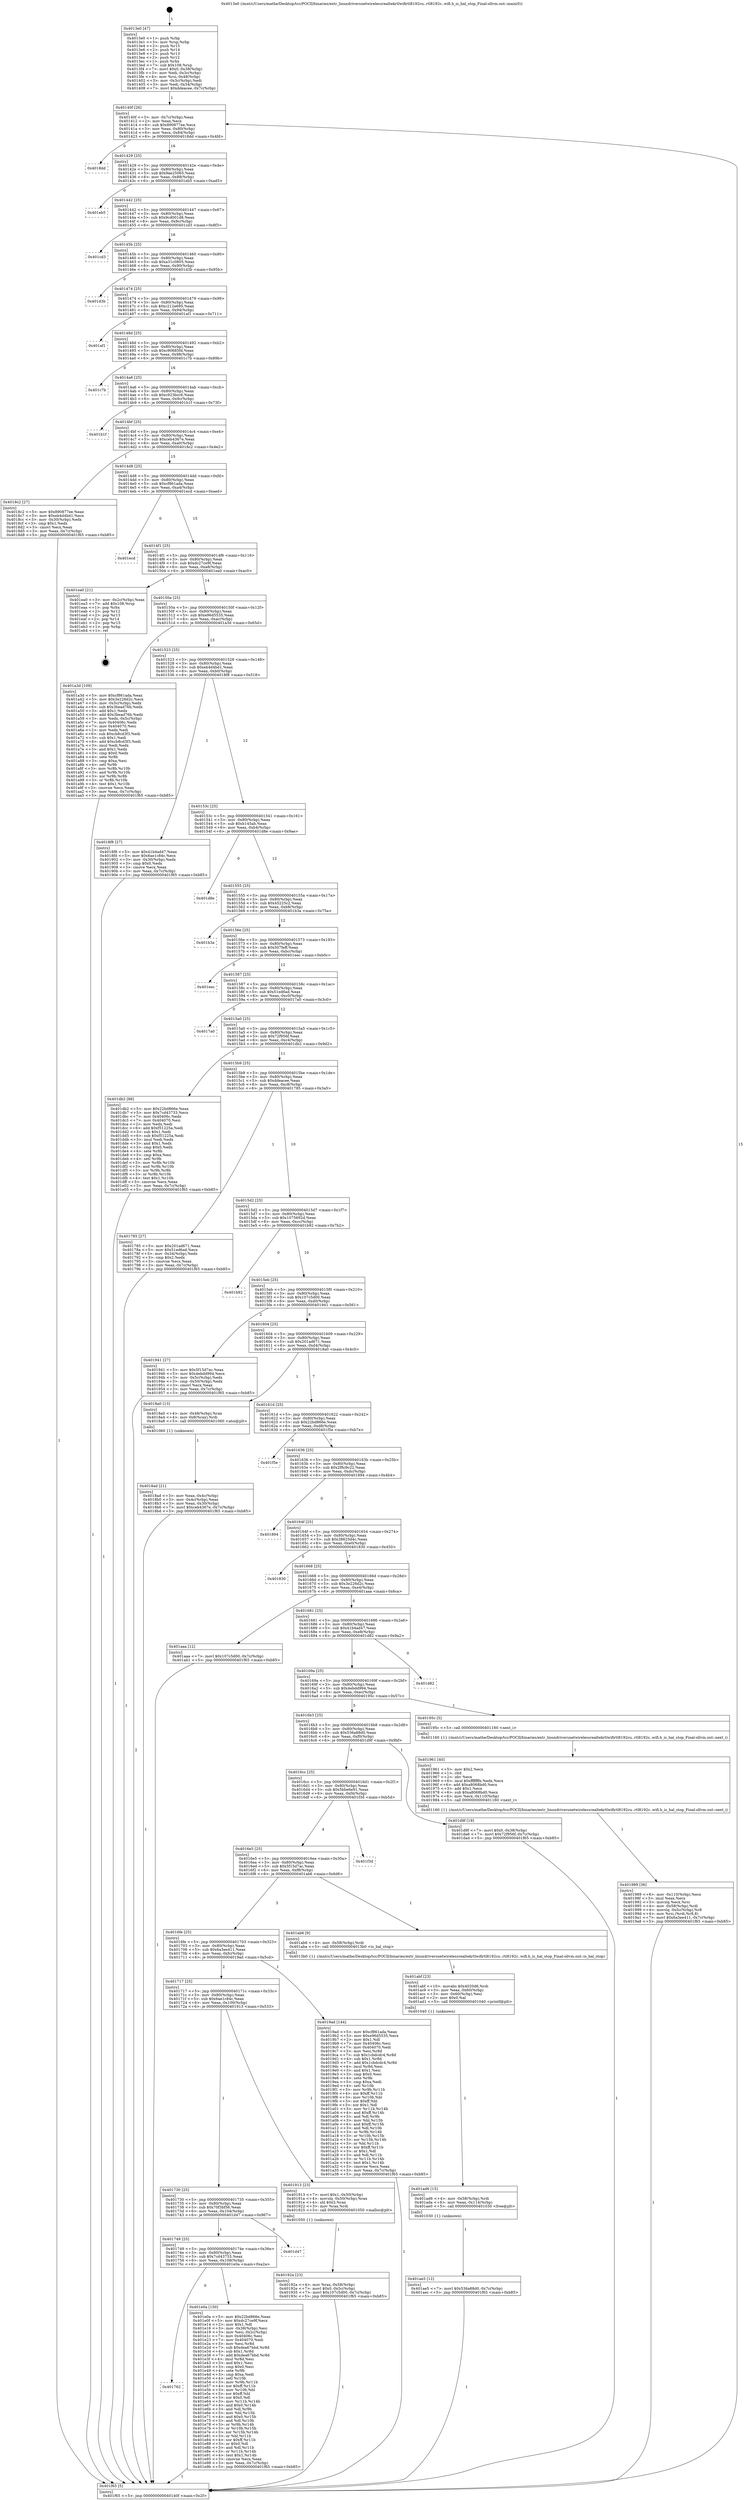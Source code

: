 digraph "0x4013e0" {
  label = "0x4013e0 (/mnt/c/Users/mathe/Desktop/tcc/POCII/binaries/extr_linuxdriversnetwirelessrealtekrtlwifirtl8192cu..rtl8192c..wifi.h_is_hal_stop_Final-ollvm.out::main(0))"
  labelloc = "t"
  node[shape=record]

  Entry [label="",width=0.3,height=0.3,shape=circle,fillcolor=black,style=filled]
  "0x40140f" [label="{
     0x40140f [26]\l
     | [instrs]\l
     &nbsp;&nbsp;0x40140f \<+3\>: mov -0x7c(%rbp),%eax\l
     &nbsp;&nbsp;0x401412 \<+2\>: mov %eax,%ecx\l
     &nbsp;&nbsp;0x401414 \<+6\>: sub $0x890877ee,%ecx\l
     &nbsp;&nbsp;0x40141a \<+3\>: mov %eax,-0x80(%rbp)\l
     &nbsp;&nbsp;0x40141d \<+6\>: mov %ecx,-0x84(%rbp)\l
     &nbsp;&nbsp;0x401423 \<+6\>: je 00000000004018dd \<main+0x4fd\>\l
  }"]
  "0x4018dd" [label="{
     0x4018dd\l
  }", style=dashed]
  "0x401429" [label="{
     0x401429 [25]\l
     | [instrs]\l
     &nbsp;&nbsp;0x401429 \<+5\>: jmp 000000000040142e \<main+0x4e\>\l
     &nbsp;&nbsp;0x40142e \<+3\>: mov -0x80(%rbp),%eax\l
     &nbsp;&nbsp;0x401431 \<+5\>: sub $0x9ae25065,%eax\l
     &nbsp;&nbsp;0x401436 \<+6\>: mov %eax,-0x88(%rbp)\l
     &nbsp;&nbsp;0x40143c \<+6\>: je 0000000000401eb5 \<main+0xad5\>\l
  }"]
  Exit [label="",width=0.3,height=0.3,shape=circle,fillcolor=black,style=filled,peripheries=2]
  "0x401eb5" [label="{
     0x401eb5\l
  }", style=dashed]
  "0x401442" [label="{
     0x401442 [25]\l
     | [instrs]\l
     &nbsp;&nbsp;0x401442 \<+5\>: jmp 0000000000401447 \<main+0x67\>\l
     &nbsp;&nbsp;0x401447 \<+3\>: mov -0x80(%rbp),%eax\l
     &nbsp;&nbsp;0x40144a \<+5\>: sub $0x9cd001d8,%eax\l
     &nbsp;&nbsp;0x40144f \<+6\>: mov %eax,-0x8c(%rbp)\l
     &nbsp;&nbsp;0x401455 \<+6\>: je 0000000000401cd3 \<main+0x8f3\>\l
  }"]
  "0x401762" [label="{
     0x401762\l
  }", style=dashed]
  "0x401cd3" [label="{
     0x401cd3\l
  }", style=dashed]
  "0x40145b" [label="{
     0x40145b [25]\l
     | [instrs]\l
     &nbsp;&nbsp;0x40145b \<+5\>: jmp 0000000000401460 \<main+0x80\>\l
     &nbsp;&nbsp;0x401460 \<+3\>: mov -0x80(%rbp),%eax\l
     &nbsp;&nbsp;0x401463 \<+5\>: sub $0xa31c0805,%eax\l
     &nbsp;&nbsp;0x401468 \<+6\>: mov %eax,-0x90(%rbp)\l
     &nbsp;&nbsp;0x40146e \<+6\>: je 0000000000401d3b \<main+0x95b\>\l
  }"]
  "0x401e0a" [label="{
     0x401e0a [150]\l
     | [instrs]\l
     &nbsp;&nbsp;0x401e0a \<+5\>: mov $0x22bd866e,%eax\l
     &nbsp;&nbsp;0x401e0f \<+5\>: mov $0xdc27ce9f,%ecx\l
     &nbsp;&nbsp;0x401e14 \<+2\>: mov $0x1,%dl\l
     &nbsp;&nbsp;0x401e16 \<+3\>: mov -0x38(%rbp),%esi\l
     &nbsp;&nbsp;0x401e19 \<+3\>: mov %esi,-0x2c(%rbp)\l
     &nbsp;&nbsp;0x401e1c \<+7\>: mov 0x40406c,%esi\l
     &nbsp;&nbsp;0x401e23 \<+7\>: mov 0x404070,%edi\l
     &nbsp;&nbsp;0x401e2a \<+3\>: mov %esi,%r8d\l
     &nbsp;&nbsp;0x401e2d \<+7\>: sub $0xdea67bbd,%r8d\l
     &nbsp;&nbsp;0x401e34 \<+4\>: sub $0x1,%r8d\l
     &nbsp;&nbsp;0x401e38 \<+7\>: add $0xdea67bbd,%r8d\l
     &nbsp;&nbsp;0x401e3f \<+4\>: imul %r8d,%esi\l
     &nbsp;&nbsp;0x401e43 \<+3\>: and $0x1,%esi\l
     &nbsp;&nbsp;0x401e46 \<+3\>: cmp $0x0,%esi\l
     &nbsp;&nbsp;0x401e49 \<+4\>: sete %r9b\l
     &nbsp;&nbsp;0x401e4d \<+3\>: cmp $0xa,%edi\l
     &nbsp;&nbsp;0x401e50 \<+4\>: setl %r10b\l
     &nbsp;&nbsp;0x401e54 \<+3\>: mov %r9b,%r11b\l
     &nbsp;&nbsp;0x401e57 \<+4\>: xor $0xff,%r11b\l
     &nbsp;&nbsp;0x401e5b \<+3\>: mov %r10b,%bl\l
     &nbsp;&nbsp;0x401e5e \<+3\>: xor $0xff,%bl\l
     &nbsp;&nbsp;0x401e61 \<+3\>: xor $0x0,%dl\l
     &nbsp;&nbsp;0x401e64 \<+3\>: mov %r11b,%r14b\l
     &nbsp;&nbsp;0x401e67 \<+4\>: and $0x0,%r14b\l
     &nbsp;&nbsp;0x401e6b \<+3\>: and %dl,%r9b\l
     &nbsp;&nbsp;0x401e6e \<+3\>: mov %bl,%r15b\l
     &nbsp;&nbsp;0x401e71 \<+4\>: and $0x0,%r15b\l
     &nbsp;&nbsp;0x401e75 \<+3\>: and %dl,%r10b\l
     &nbsp;&nbsp;0x401e78 \<+3\>: or %r9b,%r14b\l
     &nbsp;&nbsp;0x401e7b \<+3\>: or %r10b,%r15b\l
     &nbsp;&nbsp;0x401e7e \<+3\>: xor %r15b,%r14b\l
     &nbsp;&nbsp;0x401e81 \<+3\>: or %bl,%r11b\l
     &nbsp;&nbsp;0x401e84 \<+4\>: xor $0xff,%r11b\l
     &nbsp;&nbsp;0x401e88 \<+3\>: or $0x0,%dl\l
     &nbsp;&nbsp;0x401e8b \<+3\>: and %dl,%r11b\l
     &nbsp;&nbsp;0x401e8e \<+3\>: or %r11b,%r14b\l
     &nbsp;&nbsp;0x401e91 \<+4\>: test $0x1,%r14b\l
     &nbsp;&nbsp;0x401e95 \<+3\>: cmovne %ecx,%eax\l
     &nbsp;&nbsp;0x401e98 \<+3\>: mov %eax,-0x7c(%rbp)\l
     &nbsp;&nbsp;0x401e9b \<+5\>: jmp 0000000000401f65 \<main+0xb85\>\l
  }"]
  "0x401d3b" [label="{
     0x401d3b\l
  }", style=dashed]
  "0x401474" [label="{
     0x401474 [25]\l
     | [instrs]\l
     &nbsp;&nbsp;0x401474 \<+5\>: jmp 0000000000401479 \<main+0x99\>\l
     &nbsp;&nbsp;0x401479 \<+3\>: mov -0x80(%rbp),%eax\l
     &nbsp;&nbsp;0x40147c \<+5\>: sub $0xc212e695,%eax\l
     &nbsp;&nbsp;0x401481 \<+6\>: mov %eax,-0x94(%rbp)\l
     &nbsp;&nbsp;0x401487 \<+6\>: je 0000000000401af1 \<main+0x711\>\l
  }"]
  "0x401749" [label="{
     0x401749 [25]\l
     | [instrs]\l
     &nbsp;&nbsp;0x401749 \<+5\>: jmp 000000000040174e \<main+0x36e\>\l
     &nbsp;&nbsp;0x40174e \<+3\>: mov -0x80(%rbp),%eax\l
     &nbsp;&nbsp;0x401751 \<+5\>: sub $0x7cd43733,%eax\l
     &nbsp;&nbsp;0x401756 \<+6\>: mov %eax,-0x108(%rbp)\l
     &nbsp;&nbsp;0x40175c \<+6\>: je 0000000000401e0a \<main+0xa2a\>\l
  }"]
  "0x401af1" [label="{
     0x401af1\l
  }", style=dashed]
  "0x40148d" [label="{
     0x40148d [25]\l
     | [instrs]\l
     &nbsp;&nbsp;0x40148d \<+5\>: jmp 0000000000401492 \<main+0xb2\>\l
     &nbsp;&nbsp;0x401492 \<+3\>: mov -0x80(%rbp),%eax\l
     &nbsp;&nbsp;0x401495 \<+5\>: sub $0xc90685fd,%eax\l
     &nbsp;&nbsp;0x40149a \<+6\>: mov %eax,-0x98(%rbp)\l
     &nbsp;&nbsp;0x4014a0 \<+6\>: je 0000000000401c7b \<main+0x89b\>\l
  }"]
  "0x401d47" [label="{
     0x401d47\l
  }", style=dashed]
  "0x401c7b" [label="{
     0x401c7b\l
  }", style=dashed]
  "0x4014a6" [label="{
     0x4014a6 [25]\l
     | [instrs]\l
     &nbsp;&nbsp;0x4014a6 \<+5\>: jmp 00000000004014ab \<main+0xcb\>\l
     &nbsp;&nbsp;0x4014ab \<+3\>: mov -0x80(%rbp),%eax\l
     &nbsp;&nbsp;0x4014ae \<+5\>: sub $0xc923bcc6,%eax\l
     &nbsp;&nbsp;0x4014b3 \<+6\>: mov %eax,-0x9c(%rbp)\l
     &nbsp;&nbsp;0x4014b9 \<+6\>: je 0000000000401b1f \<main+0x73f\>\l
  }"]
  "0x401ae5" [label="{
     0x401ae5 [12]\l
     | [instrs]\l
     &nbsp;&nbsp;0x401ae5 \<+7\>: movl $0x536a88d0,-0x7c(%rbp)\l
     &nbsp;&nbsp;0x401aec \<+5\>: jmp 0000000000401f65 \<main+0xb85\>\l
  }"]
  "0x401b1f" [label="{
     0x401b1f\l
  }", style=dashed]
  "0x4014bf" [label="{
     0x4014bf [25]\l
     | [instrs]\l
     &nbsp;&nbsp;0x4014bf \<+5\>: jmp 00000000004014c4 \<main+0xe4\>\l
     &nbsp;&nbsp;0x4014c4 \<+3\>: mov -0x80(%rbp),%eax\l
     &nbsp;&nbsp;0x4014c7 \<+5\>: sub $0xceb4367e,%eax\l
     &nbsp;&nbsp;0x4014cc \<+6\>: mov %eax,-0xa0(%rbp)\l
     &nbsp;&nbsp;0x4014d2 \<+6\>: je 00000000004018c2 \<main+0x4e2\>\l
  }"]
  "0x401ad6" [label="{
     0x401ad6 [15]\l
     | [instrs]\l
     &nbsp;&nbsp;0x401ad6 \<+4\>: mov -0x58(%rbp),%rdi\l
     &nbsp;&nbsp;0x401ada \<+6\>: mov %eax,-0x114(%rbp)\l
     &nbsp;&nbsp;0x401ae0 \<+5\>: call 0000000000401030 \<free@plt\>\l
     | [calls]\l
     &nbsp;&nbsp;0x401030 \{1\} (unknown)\l
  }"]
  "0x4018c2" [label="{
     0x4018c2 [27]\l
     | [instrs]\l
     &nbsp;&nbsp;0x4018c2 \<+5\>: mov $0x890877ee,%eax\l
     &nbsp;&nbsp;0x4018c7 \<+5\>: mov $0xeb4d4bd1,%ecx\l
     &nbsp;&nbsp;0x4018cc \<+3\>: mov -0x30(%rbp),%edx\l
     &nbsp;&nbsp;0x4018cf \<+3\>: cmp $0x1,%edx\l
     &nbsp;&nbsp;0x4018d2 \<+3\>: cmovl %ecx,%eax\l
     &nbsp;&nbsp;0x4018d5 \<+3\>: mov %eax,-0x7c(%rbp)\l
     &nbsp;&nbsp;0x4018d8 \<+5\>: jmp 0000000000401f65 \<main+0xb85\>\l
  }"]
  "0x4014d8" [label="{
     0x4014d8 [25]\l
     | [instrs]\l
     &nbsp;&nbsp;0x4014d8 \<+5\>: jmp 00000000004014dd \<main+0xfd\>\l
     &nbsp;&nbsp;0x4014dd \<+3\>: mov -0x80(%rbp),%eax\l
     &nbsp;&nbsp;0x4014e0 \<+5\>: sub $0xcf861ada,%eax\l
     &nbsp;&nbsp;0x4014e5 \<+6\>: mov %eax,-0xa4(%rbp)\l
     &nbsp;&nbsp;0x4014eb \<+6\>: je 0000000000401ecd \<main+0xaed\>\l
  }"]
  "0x401abf" [label="{
     0x401abf [23]\l
     | [instrs]\l
     &nbsp;&nbsp;0x401abf \<+10\>: movabs $0x4020d6,%rdi\l
     &nbsp;&nbsp;0x401ac9 \<+3\>: mov %eax,-0x60(%rbp)\l
     &nbsp;&nbsp;0x401acc \<+3\>: mov -0x60(%rbp),%esi\l
     &nbsp;&nbsp;0x401acf \<+2\>: mov $0x0,%al\l
     &nbsp;&nbsp;0x401ad1 \<+5\>: call 0000000000401040 \<printf@plt\>\l
     | [calls]\l
     &nbsp;&nbsp;0x401040 \{1\} (unknown)\l
  }"]
  "0x401ecd" [label="{
     0x401ecd\l
  }", style=dashed]
  "0x4014f1" [label="{
     0x4014f1 [25]\l
     | [instrs]\l
     &nbsp;&nbsp;0x4014f1 \<+5\>: jmp 00000000004014f6 \<main+0x116\>\l
     &nbsp;&nbsp;0x4014f6 \<+3\>: mov -0x80(%rbp),%eax\l
     &nbsp;&nbsp;0x4014f9 \<+5\>: sub $0xdc27ce9f,%eax\l
     &nbsp;&nbsp;0x4014fe \<+6\>: mov %eax,-0xa8(%rbp)\l
     &nbsp;&nbsp;0x401504 \<+6\>: je 0000000000401ea0 \<main+0xac0\>\l
  }"]
  "0x401989" [label="{
     0x401989 [36]\l
     | [instrs]\l
     &nbsp;&nbsp;0x401989 \<+6\>: mov -0x110(%rbp),%ecx\l
     &nbsp;&nbsp;0x40198f \<+3\>: imul %eax,%ecx\l
     &nbsp;&nbsp;0x401992 \<+3\>: movslq %ecx,%rsi\l
     &nbsp;&nbsp;0x401995 \<+4\>: mov -0x58(%rbp),%rdi\l
     &nbsp;&nbsp;0x401999 \<+4\>: movslq -0x5c(%rbp),%r8\l
     &nbsp;&nbsp;0x40199d \<+4\>: mov %rsi,(%rdi,%r8,8)\l
     &nbsp;&nbsp;0x4019a1 \<+7\>: movl $0x6a3ee411,-0x7c(%rbp)\l
     &nbsp;&nbsp;0x4019a8 \<+5\>: jmp 0000000000401f65 \<main+0xb85\>\l
  }"]
  "0x401ea0" [label="{
     0x401ea0 [21]\l
     | [instrs]\l
     &nbsp;&nbsp;0x401ea0 \<+3\>: mov -0x2c(%rbp),%eax\l
     &nbsp;&nbsp;0x401ea3 \<+7\>: add $0x108,%rsp\l
     &nbsp;&nbsp;0x401eaa \<+1\>: pop %rbx\l
     &nbsp;&nbsp;0x401eab \<+2\>: pop %r12\l
     &nbsp;&nbsp;0x401ead \<+2\>: pop %r13\l
     &nbsp;&nbsp;0x401eaf \<+2\>: pop %r14\l
     &nbsp;&nbsp;0x401eb1 \<+2\>: pop %r15\l
     &nbsp;&nbsp;0x401eb3 \<+1\>: pop %rbp\l
     &nbsp;&nbsp;0x401eb4 \<+1\>: ret\l
  }"]
  "0x40150a" [label="{
     0x40150a [25]\l
     | [instrs]\l
     &nbsp;&nbsp;0x40150a \<+5\>: jmp 000000000040150f \<main+0x12f\>\l
     &nbsp;&nbsp;0x40150f \<+3\>: mov -0x80(%rbp),%eax\l
     &nbsp;&nbsp;0x401512 \<+5\>: sub $0xe96d5535,%eax\l
     &nbsp;&nbsp;0x401517 \<+6\>: mov %eax,-0xac(%rbp)\l
     &nbsp;&nbsp;0x40151d \<+6\>: je 0000000000401a3d \<main+0x65d\>\l
  }"]
  "0x401961" [label="{
     0x401961 [40]\l
     | [instrs]\l
     &nbsp;&nbsp;0x401961 \<+5\>: mov $0x2,%ecx\l
     &nbsp;&nbsp;0x401966 \<+1\>: cltd\l
     &nbsp;&nbsp;0x401967 \<+2\>: idiv %ecx\l
     &nbsp;&nbsp;0x401969 \<+6\>: imul $0xfffffffe,%edx,%ecx\l
     &nbsp;&nbsp;0x40196f \<+6\>: add $0xa8068bd0,%ecx\l
     &nbsp;&nbsp;0x401975 \<+3\>: add $0x1,%ecx\l
     &nbsp;&nbsp;0x401978 \<+6\>: sub $0xa8068bd0,%ecx\l
     &nbsp;&nbsp;0x40197e \<+6\>: mov %ecx,-0x110(%rbp)\l
     &nbsp;&nbsp;0x401984 \<+5\>: call 0000000000401160 \<next_i\>\l
     | [calls]\l
     &nbsp;&nbsp;0x401160 \{1\} (/mnt/c/Users/mathe/Desktop/tcc/POCII/binaries/extr_linuxdriversnetwirelessrealtekrtlwifirtl8192cu..rtl8192c..wifi.h_is_hal_stop_Final-ollvm.out::next_i)\l
  }"]
  "0x401a3d" [label="{
     0x401a3d [109]\l
     | [instrs]\l
     &nbsp;&nbsp;0x401a3d \<+5\>: mov $0xcf861ada,%eax\l
     &nbsp;&nbsp;0x401a42 \<+5\>: mov $0x3e226d2c,%ecx\l
     &nbsp;&nbsp;0x401a47 \<+3\>: mov -0x5c(%rbp),%edx\l
     &nbsp;&nbsp;0x401a4a \<+6\>: sub $0x3bead76b,%edx\l
     &nbsp;&nbsp;0x401a50 \<+3\>: add $0x1,%edx\l
     &nbsp;&nbsp;0x401a53 \<+6\>: add $0x3bead76b,%edx\l
     &nbsp;&nbsp;0x401a59 \<+3\>: mov %edx,-0x5c(%rbp)\l
     &nbsp;&nbsp;0x401a5c \<+7\>: mov 0x40406c,%edx\l
     &nbsp;&nbsp;0x401a63 \<+7\>: mov 0x404070,%esi\l
     &nbsp;&nbsp;0x401a6a \<+2\>: mov %edx,%edi\l
     &nbsp;&nbsp;0x401a6c \<+6\>: sub $0xcb8cd3f3,%edi\l
     &nbsp;&nbsp;0x401a72 \<+3\>: sub $0x1,%edi\l
     &nbsp;&nbsp;0x401a75 \<+6\>: add $0xcb8cd3f3,%edi\l
     &nbsp;&nbsp;0x401a7b \<+3\>: imul %edi,%edx\l
     &nbsp;&nbsp;0x401a7e \<+3\>: and $0x1,%edx\l
     &nbsp;&nbsp;0x401a81 \<+3\>: cmp $0x0,%edx\l
     &nbsp;&nbsp;0x401a84 \<+4\>: sete %r8b\l
     &nbsp;&nbsp;0x401a88 \<+3\>: cmp $0xa,%esi\l
     &nbsp;&nbsp;0x401a8b \<+4\>: setl %r9b\l
     &nbsp;&nbsp;0x401a8f \<+3\>: mov %r8b,%r10b\l
     &nbsp;&nbsp;0x401a92 \<+3\>: and %r9b,%r10b\l
     &nbsp;&nbsp;0x401a95 \<+3\>: xor %r9b,%r8b\l
     &nbsp;&nbsp;0x401a98 \<+3\>: or %r8b,%r10b\l
     &nbsp;&nbsp;0x401a9b \<+4\>: test $0x1,%r10b\l
     &nbsp;&nbsp;0x401a9f \<+3\>: cmovne %ecx,%eax\l
     &nbsp;&nbsp;0x401aa2 \<+3\>: mov %eax,-0x7c(%rbp)\l
     &nbsp;&nbsp;0x401aa5 \<+5\>: jmp 0000000000401f65 \<main+0xb85\>\l
  }"]
  "0x401523" [label="{
     0x401523 [25]\l
     | [instrs]\l
     &nbsp;&nbsp;0x401523 \<+5\>: jmp 0000000000401528 \<main+0x148\>\l
     &nbsp;&nbsp;0x401528 \<+3\>: mov -0x80(%rbp),%eax\l
     &nbsp;&nbsp;0x40152b \<+5\>: sub $0xeb4d4bd1,%eax\l
     &nbsp;&nbsp;0x401530 \<+6\>: mov %eax,-0xb0(%rbp)\l
     &nbsp;&nbsp;0x401536 \<+6\>: je 00000000004018f8 \<main+0x518\>\l
  }"]
  "0x40192a" [label="{
     0x40192a [23]\l
     | [instrs]\l
     &nbsp;&nbsp;0x40192a \<+4\>: mov %rax,-0x58(%rbp)\l
     &nbsp;&nbsp;0x40192e \<+7\>: movl $0x0,-0x5c(%rbp)\l
     &nbsp;&nbsp;0x401935 \<+7\>: movl $0x107c5d00,-0x7c(%rbp)\l
     &nbsp;&nbsp;0x40193c \<+5\>: jmp 0000000000401f65 \<main+0xb85\>\l
  }"]
  "0x4018f8" [label="{
     0x4018f8 [27]\l
     | [instrs]\l
     &nbsp;&nbsp;0x4018f8 \<+5\>: mov $0x41b4ad47,%eax\l
     &nbsp;&nbsp;0x4018fd \<+5\>: mov $0x6ae1c84c,%ecx\l
     &nbsp;&nbsp;0x401902 \<+3\>: mov -0x30(%rbp),%edx\l
     &nbsp;&nbsp;0x401905 \<+3\>: cmp $0x0,%edx\l
     &nbsp;&nbsp;0x401908 \<+3\>: cmove %ecx,%eax\l
     &nbsp;&nbsp;0x40190b \<+3\>: mov %eax,-0x7c(%rbp)\l
     &nbsp;&nbsp;0x40190e \<+5\>: jmp 0000000000401f65 \<main+0xb85\>\l
  }"]
  "0x40153c" [label="{
     0x40153c [25]\l
     | [instrs]\l
     &nbsp;&nbsp;0x40153c \<+5\>: jmp 0000000000401541 \<main+0x161\>\l
     &nbsp;&nbsp;0x401541 \<+3\>: mov -0x80(%rbp),%eax\l
     &nbsp;&nbsp;0x401544 \<+5\>: sub $0xb145ab,%eax\l
     &nbsp;&nbsp;0x401549 \<+6\>: mov %eax,-0xb4(%rbp)\l
     &nbsp;&nbsp;0x40154f \<+6\>: je 0000000000401d8e \<main+0x9ae\>\l
  }"]
  "0x401730" [label="{
     0x401730 [25]\l
     | [instrs]\l
     &nbsp;&nbsp;0x401730 \<+5\>: jmp 0000000000401735 \<main+0x355\>\l
     &nbsp;&nbsp;0x401735 \<+3\>: mov -0x80(%rbp),%eax\l
     &nbsp;&nbsp;0x401738 \<+5\>: sub $0x70f3bf56,%eax\l
     &nbsp;&nbsp;0x40173d \<+6\>: mov %eax,-0x104(%rbp)\l
     &nbsp;&nbsp;0x401743 \<+6\>: je 0000000000401d47 \<main+0x967\>\l
  }"]
  "0x401d8e" [label="{
     0x401d8e\l
  }", style=dashed]
  "0x401555" [label="{
     0x401555 [25]\l
     | [instrs]\l
     &nbsp;&nbsp;0x401555 \<+5\>: jmp 000000000040155a \<main+0x17a\>\l
     &nbsp;&nbsp;0x40155a \<+3\>: mov -0x80(%rbp),%eax\l
     &nbsp;&nbsp;0x40155d \<+5\>: sub $0x45225c2,%eax\l
     &nbsp;&nbsp;0x401562 \<+6\>: mov %eax,-0xb8(%rbp)\l
     &nbsp;&nbsp;0x401568 \<+6\>: je 0000000000401b3a \<main+0x75a\>\l
  }"]
  "0x401913" [label="{
     0x401913 [23]\l
     | [instrs]\l
     &nbsp;&nbsp;0x401913 \<+7\>: movl $0x1,-0x50(%rbp)\l
     &nbsp;&nbsp;0x40191a \<+4\>: movslq -0x50(%rbp),%rax\l
     &nbsp;&nbsp;0x40191e \<+4\>: shl $0x3,%rax\l
     &nbsp;&nbsp;0x401922 \<+3\>: mov %rax,%rdi\l
     &nbsp;&nbsp;0x401925 \<+5\>: call 0000000000401050 \<malloc@plt\>\l
     | [calls]\l
     &nbsp;&nbsp;0x401050 \{1\} (unknown)\l
  }"]
  "0x401b3a" [label="{
     0x401b3a\l
  }", style=dashed]
  "0x40156e" [label="{
     0x40156e [25]\l
     | [instrs]\l
     &nbsp;&nbsp;0x40156e \<+5\>: jmp 0000000000401573 \<main+0x193\>\l
     &nbsp;&nbsp;0x401573 \<+3\>: mov -0x80(%rbp),%eax\l
     &nbsp;&nbsp;0x401576 \<+5\>: sub $0x507feff,%eax\l
     &nbsp;&nbsp;0x40157b \<+6\>: mov %eax,-0xbc(%rbp)\l
     &nbsp;&nbsp;0x401581 \<+6\>: je 0000000000401eec \<main+0xb0c\>\l
  }"]
  "0x401717" [label="{
     0x401717 [25]\l
     | [instrs]\l
     &nbsp;&nbsp;0x401717 \<+5\>: jmp 000000000040171c \<main+0x33c\>\l
     &nbsp;&nbsp;0x40171c \<+3\>: mov -0x80(%rbp),%eax\l
     &nbsp;&nbsp;0x40171f \<+5\>: sub $0x6ae1c84c,%eax\l
     &nbsp;&nbsp;0x401724 \<+6\>: mov %eax,-0x100(%rbp)\l
     &nbsp;&nbsp;0x40172a \<+6\>: je 0000000000401913 \<main+0x533\>\l
  }"]
  "0x401eec" [label="{
     0x401eec\l
  }", style=dashed]
  "0x401587" [label="{
     0x401587 [25]\l
     | [instrs]\l
     &nbsp;&nbsp;0x401587 \<+5\>: jmp 000000000040158c \<main+0x1ac\>\l
     &nbsp;&nbsp;0x40158c \<+3\>: mov -0x80(%rbp),%eax\l
     &nbsp;&nbsp;0x40158f \<+5\>: sub $0x51ed6ad,%eax\l
     &nbsp;&nbsp;0x401594 \<+6\>: mov %eax,-0xc0(%rbp)\l
     &nbsp;&nbsp;0x40159a \<+6\>: je 00000000004017a0 \<main+0x3c0\>\l
  }"]
  "0x4019ad" [label="{
     0x4019ad [144]\l
     | [instrs]\l
     &nbsp;&nbsp;0x4019ad \<+5\>: mov $0xcf861ada,%eax\l
     &nbsp;&nbsp;0x4019b2 \<+5\>: mov $0xe96d5535,%ecx\l
     &nbsp;&nbsp;0x4019b7 \<+2\>: mov $0x1,%dl\l
     &nbsp;&nbsp;0x4019b9 \<+7\>: mov 0x40406c,%esi\l
     &nbsp;&nbsp;0x4019c0 \<+7\>: mov 0x404070,%edi\l
     &nbsp;&nbsp;0x4019c7 \<+3\>: mov %esi,%r8d\l
     &nbsp;&nbsp;0x4019ca \<+7\>: sub $0x1cbdcdc4,%r8d\l
     &nbsp;&nbsp;0x4019d1 \<+4\>: sub $0x1,%r8d\l
     &nbsp;&nbsp;0x4019d5 \<+7\>: add $0x1cbdcdc4,%r8d\l
     &nbsp;&nbsp;0x4019dc \<+4\>: imul %r8d,%esi\l
     &nbsp;&nbsp;0x4019e0 \<+3\>: and $0x1,%esi\l
     &nbsp;&nbsp;0x4019e3 \<+3\>: cmp $0x0,%esi\l
     &nbsp;&nbsp;0x4019e6 \<+4\>: sete %r9b\l
     &nbsp;&nbsp;0x4019ea \<+3\>: cmp $0xa,%edi\l
     &nbsp;&nbsp;0x4019ed \<+4\>: setl %r10b\l
     &nbsp;&nbsp;0x4019f1 \<+3\>: mov %r9b,%r11b\l
     &nbsp;&nbsp;0x4019f4 \<+4\>: xor $0xff,%r11b\l
     &nbsp;&nbsp;0x4019f8 \<+3\>: mov %r10b,%bl\l
     &nbsp;&nbsp;0x4019fb \<+3\>: xor $0xff,%bl\l
     &nbsp;&nbsp;0x4019fe \<+3\>: xor $0x1,%dl\l
     &nbsp;&nbsp;0x401a01 \<+3\>: mov %r11b,%r14b\l
     &nbsp;&nbsp;0x401a04 \<+4\>: and $0xff,%r14b\l
     &nbsp;&nbsp;0x401a08 \<+3\>: and %dl,%r9b\l
     &nbsp;&nbsp;0x401a0b \<+3\>: mov %bl,%r15b\l
     &nbsp;&nbsp;0x401a0e \<+4\>: and $0xff,%r15b\l
     &nbsp;&nbsp;0x401a12 \<+3\>: and %dl,%r10b\l
     &nbsp;&nbsp;0x401a15 \<+3\>: or %r9b,%r14b\l
     &nbsp;&nbsp;0x401a18 \<+3\>: or %r10b,%r15b\l
     &nbsp;&nbsp;0x401a1b \<+3\>: xor %r15b,%r14b\l
     &nbsp;&nbsp;0x401a1e \<+3\>: or %bl,%r11b\l
     &nbsp;&nbsp;0x401a21 \<+4\>: xor $0xff,%r11b\l
     &nbsp;&nbsp;0x401a25 \<+3\>: or $0x1,%dl\l
     &nbsp;&nbsp;0x401a28 \<+3\>: and %dl,%r11b\l
     &nbsp;&nbsp;0x401a2b \<+3\>: or %r11b,%r14b\l
     &nbsp;&nbsp;0x401a2e \<+4\>: test $0x1,%r14b\l
     &nbsp;&nbsp;0x401a32 \<+3\>: cmovne %ecx,%eax\l
     &nbsp;&nbsp;0x401a35 \<+3\>: mov %eax,-0x7c(%rbp)\l
     &nbsp;&nbsp;0x401a38 \<+5\>: jmp 0000000000401f65 \<main+0xb85\>\l
  }"]
  "0x4017a0" [label="{
     0x4017a0\l
  }", style=dashed]
  "0x4015a0" [label="{
     0x4015a0 [25]\l
     | [instrs]\l
     &nbsp;&nbsp;0x4015a0 \<+5\>: jmp 00000000004015a5 \<main+0x1c5\>\l
     &nbsp;&nbsp;0x4015a5 \<+3\>: mov -0x80(%rbp),%eax\l
     &nbsp;&nbsp;0x4015a8 \<+5\>: sub $0x72f956f,%eax\l
     &nbsp;&nbsp;0x4015ad \<+6\>: mov %eax,-0xc4(%rbp)\l
     &nbsp;&nbsp;0x4015b3 \<+6\>: je 0000000000401db2 \<main+0x9d2\>\l
  }"]
  "0x4016fe" [label="{
     0x4016fe [25]\l
     | [instrs]\l
     &nbsp;&nbsp;0x4016fe \<+5\>: jmp 0000000000401703 \<main+0x323\>\l
     &nbsp;&nbsp;0x401703 \<+3\>: mov -0x80(%rbp),%eax\l
     &nbsp;&nbsp;0x401706 \<+5\>: sub $0x6a3ee411,%eax\l
     &nbsp;&nbsp;0x40170b \<+6\>: mov %eax,-0xfc(%rbp)\l
     &nbsp;&nbsp;0x401711 \<+6\>: je 00000000004019ad \<main+0x5cd\>\l
  }"]
  "0x401db2" [label="{
     0x401db2 [88]\l
     | [instrs]\l
     &nbsp;&nbsp;0x401db2 \<+5\>: mov $0x22bd866e,%eax\l
     &nbsp;&nbsp;0x401db7 \<+5\>: mov $0x7cd43733,%ecx\l
     &nbsp;&nbsp;0x401dbc \<+7\>: mov 0x40406c,%edx\l
     &nbsp;&nbsp;0x401dc3 \<+7\>: mov 0x404070,%esi\l
     &nbsp;&nbsp;0x401dca \<+2\>: mov %edx,%edi\l
     &nbsp;&nbsp;0x401dcc \<+6\>: add $0xf51225a,%edi\l
     &nbsp;&nbsp;0x401dd2 \<+3\>: sub $0x1,%edi\l
     &nbsp;&nbsp;0x401dd5 \<+6\>: sub $0xf51225a,%edi\l
     &nbsp;&nbsp;0x401ddb \<+3\>: imul %edi,%edx\l
     &nbsp;&nbsp;0x401dde \<+3\>: and $0x1,%edx\l
     &nbsp;&nbsp;0x401de1 \<+3\>: cmp $0x0,%edx\l
     &nbsp;&nbsp;0x401de4 \<+4\>: sete %r8b\l
     &nbsp;&nbsp;0x401de8 \<+3\>: cmp $0xa,%esi\l
     &nbsp;&nbsp;0x401deb \<+4\>: setl %r9b\l
     &nbsp;&nbsp;0x401def \<+3\>: mov %r8b,%r10b\l
     &nbsp;&nbsp;0x401df2 \<+3\>: and %r9b,%r10b\l
     &nbsp;&nbsp;0x401df5 \<+3\>: xor %r9b,%r8b\l
     &nbsp;&nbsp;0x401df8 \<+3\>: or %r8b,%r10b\l
     &nbsp;&nbsp;0x401dfb \<+4\>: test $0x1,%r10b\l
     &nbsp;&nbsp;0x401dff \<+3\>: cmovne %ecx,%eax\l
     &nbsp;&nbsp;0x401e02 \<+3\>: mov %eax,-0x7c(%rbp)\l
     &nbsp;&nbsp;0x401e05 \<+5\>: jmp 0000000000401f65 \<main+0xb85\>\l
  }"]
  "0x4015b9" [label="{
     0x4015b9 [25]\l
     | [instrs]\l
     &nbsp;&nbsp;0x4015b9 \<+5\>: jmp 00000000004015be \<main+0x1de\>\l
     &nbsp;&nbsp;0x4015be \<+3\>: mov -0x80(%rbp),%eax\l
     &nbsp;&nbsp;0x4015c1 \<+5\>: sub $0xddeacee,%eax\l
     &nbsp;&nbsp;0x4015c6 \<+6\>: mov %eax,-0xc8(%rbp)\l
     &nbsp;&nbsp;0x4015cc \<+6\>: je 0000000000401785 \<main+0x3a5\>\l
  }"]
  "0x401ab6" [label="{
     0x401ab6 [9]\l
     | [instrs]\l
     &nbsp;&nbsp;0x401ab6 \<+4\>: mov -0x58(%rbp),%rdi\l
     &nbsp;&nbsp;0x401aba \<+5\>: call 00000000004013b0 \<is_hal_stop\>\l
     | [calls]\l
     &nbsp;&nbsp;0x4013b0 \{1\} (/mnt/c/Users/mathe/Desktop/tcc/POCII/binaries/extr_linuxdriversnetwirelessrealtekrtlwifirtl8192cu..rtl8192c..wifi.h_is_hal_stop_Final-ollvm.out::is_hal_stop)\l
  }"]
  "0x401785" [label="{
     0x401785 [27]\l
     | [instrs]\l
     &nbsp;&nbsp;0x401785 \<+5\>: mov $0x201ad671,%eax\l
     &nbsp;&nbsp;0x40178a \<+5\>: mov $0x51ed6ad,%ecx\l
     &nbsp;&nbsp;0x40178f \<+3\>: mov -0x34(%rbp),%edx\l
     &nbsp;&nbsp;0x401792 \<+3\>: cmp $0x2,%edx\l
     &nbsp;&nbsp;0x401795 \<+3\>: cmovne %ecx,%eax\l
     &nbsp;&nbsp;0x401798 \<+3\>: mov %eax,-0x7c(%rbp)\l
     &nbsp;&nbsp;0x40179b \<+5\>: jmp 0000000000401f65 \<main+0xb85\>\l
  }"]
  "0x4015d2" [label="{
     0x4015d2 [25]\l
     | [instrs]\l
     &nbsp;&nbsp;0x4015d2 \<+5\>: jmp 00000000004015d7 \<main+0x1f7\>\l
     &nbsp;&nbsp;0x4015d7 \<+3\>: mov -0x80(%rbp),%eax\l
     &nbsp;&nbsp;0x4015da \<+5\>: sub $0x1075692d,%eax\l
     &nbsp;&nbsp;0x4015df \<+6\>: mov %eax,-0xcc(%rbp)\l
     &nbsp;&nbsp;0x4015e5 \<+6\>: je 0000000000401b92 \<main+0x7b2\>\l
  }"]
  "0x401f65" [label="{
     0x401f65 [5]\l
     | [instrs]\l
     &nbsp;&nbsp;0x401f65 \<+5\>: jmp 000000000040140f \<main+0x2f\>\l
  }"]
  "0x4013e0" [label="{
     0x4013e0 [47]\l
     | [instrs]\l
     &nbsp;&nbsp;0x4013e0 \<+1\>: push %rbp\l
     &nbsp;&nbsp;0x4013e1 \<+3\>: mov %rsp,%rbp\l
     &nbsp;&nbsp;0x4013e4 \<+2\>: push %r15\l
     &nbsp;&nbsp;0x4013e6 \<+2\>: push %r14\l
     &nbsp;&nbsp;0x4013e8 \<+2\>: push %r13\l
     &nbsp;&nbsp;0x4013ea \<+2\>: push %r12\l
     &nbsp;&nbsp;0x4013ec \<+1\>: push %rbx\l
     &nbsp;&nbsp;0x4013ed \<+7\>: sub $0x108,%rsp\l
     &nbsp;&nbsp;0x4013f4 \<+7\>: movl $0x0,-0x38(%rbp)\l
     &nbsp;&nbsp;0x4013fb \<+3\>: mov %edi,-0x3c(%rbp)\l
     &nbsp;&nbsp;0x4013fe \<+4\>: mov %rsi,-0x48(%rbp)\l
     &nbsp;&nbsp;0x401402 \<+3\>: mov -0x3c(%rbp),%edi\l
     &nbsp;&nbsp;0x401405 \<+3\>: mov %edi,-0x34(%rbp)\l
     &nbsp;&nbsp;0x401408 \<+7\>: movl $0xddeacee,-0x7c(%rbp)\l
  }"]
  "0x4016e5" [label="{
     0x4016e5 [25]\l
     | [instrs]\l
     &nbsp;&nbsp;0x4016e5 \<+5\>: jmp 00000000004016ea \<main+0x30a\>\l
     &nbsp;&nbsp;0x4016ea \<+3\>: mov -0x80(%rbp),%eax\l
     &nbsp;&nbsp;0x4016ed \<+5\>: sub $0x5f15d7ac,%eax\l
     &nbsp;&nbsp;0x4016f2 \<+6\>: mov %eax,-0xf8(%rbp)\l
     &nbsp;&nbsp;0x4016f8 \<+6\>: je 0000000000401ab6 \<main+0x6d6\>\l
  }"]
  "0x401b92" [label="{
     0x401b92\l
  }", style=dashed]
  "0x4015eb" [label="{
     0x4015eb [25]\l
     | [instrs]\l
     &nbsp;&nbsp;0x4015eb \<+5\>: jmp 00000000004015f0 \<main+0x210\>\l
     &nbsp;&nbsp;0x4015f0 \<+3\>: mov -0x80(%rbp),%eax\l
     &nbsp;&nbsp;0x4015f3 \<+5\>: sub $0x107c5d00,%eax\l
     &nbsp;&nbsp;0x4015f8 \<+6\>: mov %eax,-0xd0(%rbp)\l
     &nbsp;&nbsp;0x4015fe \<+6\>: je 0000000000401941 \<main+0x561\>\l
  }"]
  "0x401f3d" [label="{
     0x401f3d\l
  }", style=dashed]
  "0x401941" [label="{
     0x401941 [27]\l
     | [instrs]\l
     &nbsp;&nbsp;0x401941 \<+5\>: mov $0x5f15d7ac,%eax\l
     &nbsp;&nbsp;0x401946 \<+5\>: mov $0x4ebdd994,%ecx\l
     &nbsp;&nbsp;0x40194b \<+3\>: mov -0x5c(%rbp),%edx\l
     &nbsp;&nbsp;0x40194e \<+3\>: cmp -0x50(%rbp),%edx\l
     &nbsp;&nbsp;0x401951 \<+3\>: cmovl %ecx,%eax\l
     &nbsp;&nbsp;0x401954 \<+3\>: mov %eax,-0x7c(%rbp)\l
     &nbsp;&nbsp;0x401957 \<+5\>: jmp 0000000000401f65 \<main+0xb85\>\l
  }"]
  "0x401604" [label="{
     0x401604 [25]\l
     | [instrs]\l
     &nbsp;&nbsp;0x401604 \<+5\>: jmp 0000000000401609 \<main+0x229\>\l
     &nbsp;&nbsp;0x401609 \<+3\>: mov -0x80(%rbp),%eax\l
     &nbsp;&nbsp;0x40160c \<+5\>: sub $0x201ad671,%eax\l
     &nbsp;&nbsp;0x401611 \<+6\>: mov %eax,-0xd4(%rbp)\l
     &nbsp;&nbsp;0x401617 \<+6\>: je 00000000004018a0 \<main+0x4c0\>\l
  }"]
  "0x4016cc" [label="{
     0x4016cc [25]\l
     | [instrs]\l
     &nbsp;&nbsp;0x4016cc \<+5\>: jmp 00000000004016d1 \<main+0x2f1\>\l
     &nbsp;&nbsp;0x4016d1 \<+3\>: mov -0x80(%rbp),%eax\l
     &nbsp;&nbsp;0x4016d4 \<+5\>: sub $0x5bbe6e91,%eax\l
     &nbsp;&nbsp;0x4016d9 \<+6\>: mov %eax,-0xf4(%rbp)\l
     &nbsp;&nbsp;0x4016df \<+6\>: je 0000000000401f3d \<main+0xb5d\>\l
  }"]
  "0x4018a0" [label="{
     0x4018a0 [13]\l
     | [instrs]\l
     &nbsp;&nbsp;0x4018a0 \<+4\>: mov -0x48(%rbp),%rax\l
     &nbsp;&nbsp;0x4018a4 \<+4\>: mov 0x8(%rax),%rdi\l
     &nbsp;&nbsp;0x4018a8 \<+5\>: call 0000000000401060 \<atoi@plt\>\l
     | [calls]\l
     &nbsp;&nbsp;0x401060 \{1\} (unknown)\l
  }"]
  "0x40161d" [label="{
     0x40161d [25]\l
     | [instrs]\l
     &nbsp;&nbsp;0x40161d \<+5\>: jmp 0000000000401622 \<main+0x242\>\l
     &nbsp;&nbsp;0x401622 \<+3\>: mov -0x80(%rbp),%eax\l
     &nbsp;&nbsp;0x401625 \<+5\>: sub $0x22bd866e,%eax\l
     &nbsp;&nbsp;0x40162a \<+6\>: mov %eax,-0xd8(%rbp)\l
     &nbsp;&nbsp;0x401630 \<+6\>: je 0000000000401f5e \<main+0xb7e\>\l
  }"]
  "0x4018ad" [label="{
     0x4018ad [21]\l
     | [instrs]\l
     &nbsp;&nbsp;0x4018ad \<+3\>: mov %eax,-0x4c(%rbp)\l
     &nbsp;&nbsp;0x4018b0 \<+3\>: mov -0x4c(%rbp),%eax\l
     &nbsp;&nbsp;0x4018b3 \<+3\>: mov %eax,-0x30(%rbp)\l
     &nbsp;&nbsp;0x4018b6 \<+7\>: movl $0xceb4367e,-0x7c(%rbp)\l
     &nbsp;&nbsp;0x4018bd \<+5\>: jmp 0000000000401f65 \<main+0xb85\>\l
  }"]
  "0x401d9f" [label="{
     0x401d9f [19]\l
     | [instrs]\l
     &nbsp;&nbsp;0x401d9f \<+7\>: movl $0x0,-0x38(%rbp)\l
     &nbsp;&nbsp;0x401da6 \<+7\>: movl $0x72f956f,-0x7c(%rbp)\l
     &nbsp;&nbsp;0x401dad \<+5\>: jmp 0000000000401f65 \<main+0xb85\>\l
  }"]
  "0x401f5e" [label="{
     0x401f5e\l
  }", style=dashed]
  "0x401636" [label="{
     0x401636 [25]\l
     | [instrs]\l
     &nbsp;&nbsp;0x401636 \<+5\>: jmp 000000000040163b \<main+0x25b\>\l
     &nbsp;&nbsp;0x40163b \<+3\>: mov -0x80(%rbp),%eax\l
     &nbsp;&nbsp;0x40163e \<+5\>: sub $0x2f8c9c22,%eax\l
     &nbsp;&nbsp;0x401643 \<+6\>: mov %eax,-0xdc(%rbp)\l
     &nbsp;&nbsp;0x401649 \<+6\>: je 0000000000401894 \<main+0x4b4\>\l
  }"]
  "0x4016b3" [label="{
     0x4016b3 [25]\l
     | [instrs]\l
     &nbsp;&nbsp;0x4016b3 \<+5\>: jmp 00000000004016b8 \<main+0x2d8\>\l
     &nbsp;&nbsp;0x4016b8 \<+3\>: mov -0x80(%rbp),%eax\l
     &nbsp;&nbsp;0x4016bb \<+5\>: sub $0x536a88d0,%eax\l
     &nbsp;&nbsp;0x4016c0 \<+6\>: mov %eax,-0xf0(%rbp)\l
     &nbsp;&nbsp;0x4016c6 \<+6\>: je 0000000000401d9f \<main+0x9bf\>\l
  }"]
  "0x401894" [label="{
     0x401894\l
  }", style=dashed]
  "0x40164f" [label="{
     0x40164f [25]\l
     | [instrs]\l
     &nbsp;&nbsp;0x40164f \<+5\>: jmp 0000000000401654 \<main+0x274\>\l
     &nbsp;&nbsp;0x401654 \<+3\>: mov -0x80(%rbp),%eax\l
     &nbsp;&nbsp;0x401657 \<+5\>: sub $0x38625d4c,%eax\l
     &nbsp;&nbsp;0x40165c \<+6\>: mov %eax,-0xe0(%rbp)\l
     &nbsp;&nbsp;0x401662 \<+6\>: je 0000000000401830 \<main+0x450\>\l
  }"]
  "0x40195c" [label="{
     0x40195c [5]\l
     | [instrs]\l
     &nbsp;&nbsp;0x40195c \<+5\>: call 0000000000401160 \<next_i\>\l
     | [calls]\l
     &nbsp;&nbsp;0x401160 \{1\} (/mnt/c/Users/mathe/Desktop/tcc/POCII/binaries/extr_linuxdriversnetwirelessrealtekrtlwifirtl8192cu..rtl8192c..wifi.h_is_hal_stop_Final-ollvm.out::next_i)\l
  }"]
  "0x401830" [label="{
     0x401830\l
  }", style=dashed]
  "0x401668" [label="{
     0x401668 [25]\l
     | [instrs]\l
     &nbsp;&nbsp;0x401668 \<+5\>: jmp 000000000040166d \<main+0x28d\>\l
     &nbsp;&nbsp;0x40166d \<+3\>: mov -0x80(%rbp),%eax\l
     &nbsp;&nbsp;0x401670 \<+5\>: sub $0x3e226d2c,%eax\l
     &nbsp;&nbsp;0x401675 \<+6\>: mov %eax,-0xe4(%rbp)\l
     &nbsp;&nbsp;0x40167b \<+6\>: je 0000000000401aaa \<main+0x6ca\>\l
  }"]
  "0x40169a" [label="{
     0x40169a [25]\l
     | [instrs]\l
     &nbsp;&nbsp;0x40169a \<+5\>: jmp 000000000040169f \<main+0x2bf\>\l
     &nbsp;&nbsp;0x40169f \<+3\>: mov -0x80(%rbp),%eax\l
     &nbsp;&nbsp;0x4016a2 \<+5\>: sub $0x4ebdd994,%eax\l
     &nbsp;&nbsp;0x4016a7 \<+6\>: mov %eax,-0xec(%rbp)\l
     &nbsp;&nbsp;0x4016ad \<+6\>: je 000000000040195c \<main+0x57c\>\l
  }"]
  "0x401aaa" [label="{
     0x401aaa [12]\l
     | [instrs]\l
     &nbsp;&nbsp;0x401aaa \<+7\>: movl $0x107c5d00,-0x7c(%rbp)\l
     &nbsp;&nbsp;0x401ab1 \<+5\>: jmp 0000000000401f65 \<main+0xb85\>\l
  }"]
  "0x401681" [label="{
     0x401681 [25]\l
     | [instrs]\l
     &nbsp;&nbsp;0x401681 \<+5\>: jmp 0000000000401686 \<main+0x2a6\>\l
     &nbsp;&nbsp;0x401686 \<+3\>: mov -0x80(%rbp),%eax\l
     &nbsp;&nbsp;0x401689 \<+5\>: sub $0x41b4ad47,%eax\l
     &nbsp;&nbsp;0x40168e \<+6\>: mov %eax,-0xe8(%rbp)\l
     &nbsp;&nbsp;0x401694 \<+6\>: je 0000000000401d82 \<main+0x9a2\>\l
  }"]
  "0x401d82" [label="{
     0x401d82\l
  }", style=dashed]
  Entry -> "0x4013e0" [label=" 1"]
  "0x40140f" -> "0x4018dd" [label=" 0"]
  "0x40140f" -> "0x401429" [label=" 16"]
  "0x401ea0" -> Exit [label=" 1"]
  "0x401429" -> "0x401eb5" [label=" 0"]
  "0x401429" -> "0x401442" [label=" 16"]
  "0x401e0a" -> "0x401f65" [label=" 1"]
  "0x401442" -> "0x401cd3" [label=" 0"]
  "0x401442" -> "0x40145b" [label=" 16"]
  "0x401749" -> "0x401762" [label=" 0"]
  "0x40145b" -> "0x401d3b" [label=" 0"]
  "0x40145b" -> "0x401474" [label=" 16"]
  "0x401749" -> "0x401e0a" [label=" 1"]
  "0x401474" -> "0x401af1" [label=" 0"]
  "0x401474" -> "0x40148d" [label=" 16"]
  "0x401730" -> "0x401749" [label=" 1"]
  "0x40148d" -> "0x401c7b" [label=" 0"]
  "0x40148d" -> "0x4014a6" [label=" 16"]
  "0x401730" -> "0x401d47" [label=" 0"]
  "0x4014a6" -> "0x401b1f" [label=" 0"]
  "0x4014a6" -> "0x4014bf" [label=" 16"]
  "0x401db2" -> "0x401f65" [label=" 1"]
  "0x4014bf" -> "0x4018c2" [label=" 1"]
  "0x4014bf" -> "0x4014d8" [label=" 15"]
  "0x401d9f" -> "0x401f65" [label=" 1"]
  "0x4014d8" -> "0x401ecd" [label=" 0"]
  "0x4014d8" -> "0x4014f1" [label=" 15"]
  "0x401ae5" -> "0x401f65" [label=" 1"]
  "0x4014f1" -> "0x401ea0" [label=" 1"]
  "0x4014f1" -> "0x40150a" [label=" 14"]
  "0x401ad6" -> "0x401ae5" [label=" 1"]
  "0x40150a" -> "0x401a3d" [label=" 1"]
  "0x40150a" -> "0x401523" [label=" 13"]
  "0x401abf" -> "0x401ad6" [label=" 1"]
  "0x401523" -> "0x4018f8" [label=" 1"]
  "0x401523" -> "0x40153c" [label=" 12"]
  "0x401ab6" -> "0x401abf" [label=" 1"]
  "0x40153c" -> "0x401d8e" [label=" 0"]
  "0x40153c" -> "0x401555" [label=" 12"]
  "0x401aaa" -> "0x401f65" [label=" 1"]
  "0x401555" -> "0x401b3a" [label=" 0"]
  "0x401555" -> "0x40156e" [label=" 12"]
  "0x401a3d" -> "0x401f65" [label=" 1"]
  "0x40156e" -> "0x401eec" [label=" 0"]
  "0x40156e" -> "0x401587" [label=" 12"]
  "0x401989" -> "0x401f65" [label=" 1"]
  "0x401587" -> "0x4017a0" [label=" 0"]
  "0x401587" -> "0x4015a0" [label=" 12"]
  "0x401961" -> "0x401989" [label=" 1"]
  "0x4015a0" -> "0x401db2" [label=" 1"]
  "0x4015a0" -> "0x4015b9" [label=" 11"]
  "0x401941" -> "0x401f65" [label=" 2"]
  "0x4015b9" -> "0x401785" [label=" 1"]
  "0x4015b9" -> "0x4015d2" [label=" 10"]
  "0x401785" -> "0x401f65" [label=" 1"]
  "0x4013e0" -> "0x40140f" [label=" 1"]
  "0x401f65" -> "0x40140f" [label=" 15"]
  "0x40192a" -> "0x401f65" [label=" 1"]
  "0x4015d2" -> "0x401b92" [label=" 0"]
  "0x4015d2" -> "0x4015eb" [label=" 10"]
  "0x401717" -> "0x401730" [label=" 1"]
  "0x4015eb" -> "0x401941" [label=" 2"]
  "0x4015eb" -> "0x401604" [label=" 8"]
  "0x401717" -> "0x401913" [label=" 1"]
  "0x401604" -> "0x4018a0" [label=" 1"]
  "0x401604" -> "0x40161d" [label=" 7"]
  "0x4018a0" -> "0x4018ad" [label=" 1"]
  "0x4018ad" -> "0x401f65" [label=" 1"]
  "0x4018c2" -> "0x401f65" [label=" 1"]
  "0x4018f8" -> "0x401f65" [label=" 1"]
  "0x4016fe" -> "0x401717" [label=" 2"]
  "0x40161d" -> "0x401f5e" [label=" 0"]
  "0x40161d" -> "0x401636" [label=" 7"]
  "0x4016fe" -> "0x4019ad" [label=" 1"]
  "0x401636" -> "0x401894" [label=" 0"]
  "0x401636" -> "0x40164f" [label=" 7"]
  "0x4016e5" -> "0x4016fe" [label=" 3"]
  "0x40164f" -> "0x401830" [label=" 0"]
  "0x40164f" -> "0x401668" [label=" 7"]
  "0x4016e5" -> "0x401ab6" [label=" 1"]
  "0x401668" -> "0x401aaa" [label=" 1"]
  "0x401668" -> "0x401681" [label=" 6"]
  "0x4016cc" -> "0x4016e5" [label=" 4"]
  "0x401681" -> "0x401d82" [label=" 0"]
  "0x401681" -> "0x40169a" [label=" 6"]
  "0x401913" -> "0x40192a" [label=" 1"]
  "0x40169a" -> "0x40195c" [label=" 1"]
  "0x40169a" -> "0x4016b3" [label=" 5"]
  "0x40195c" -> "0x401961" [label=" 1"]
  "0x4016b3" -> "0x401d9f" [label=" 1"]
  "0x4016b3" -> "0x4016cc" [label=" 4"]
  "0x4019ad" -> "0x401f65" [label=" 1"]
  "0x4016cc" -> "0x401f3d" [label=" 0"]
}
